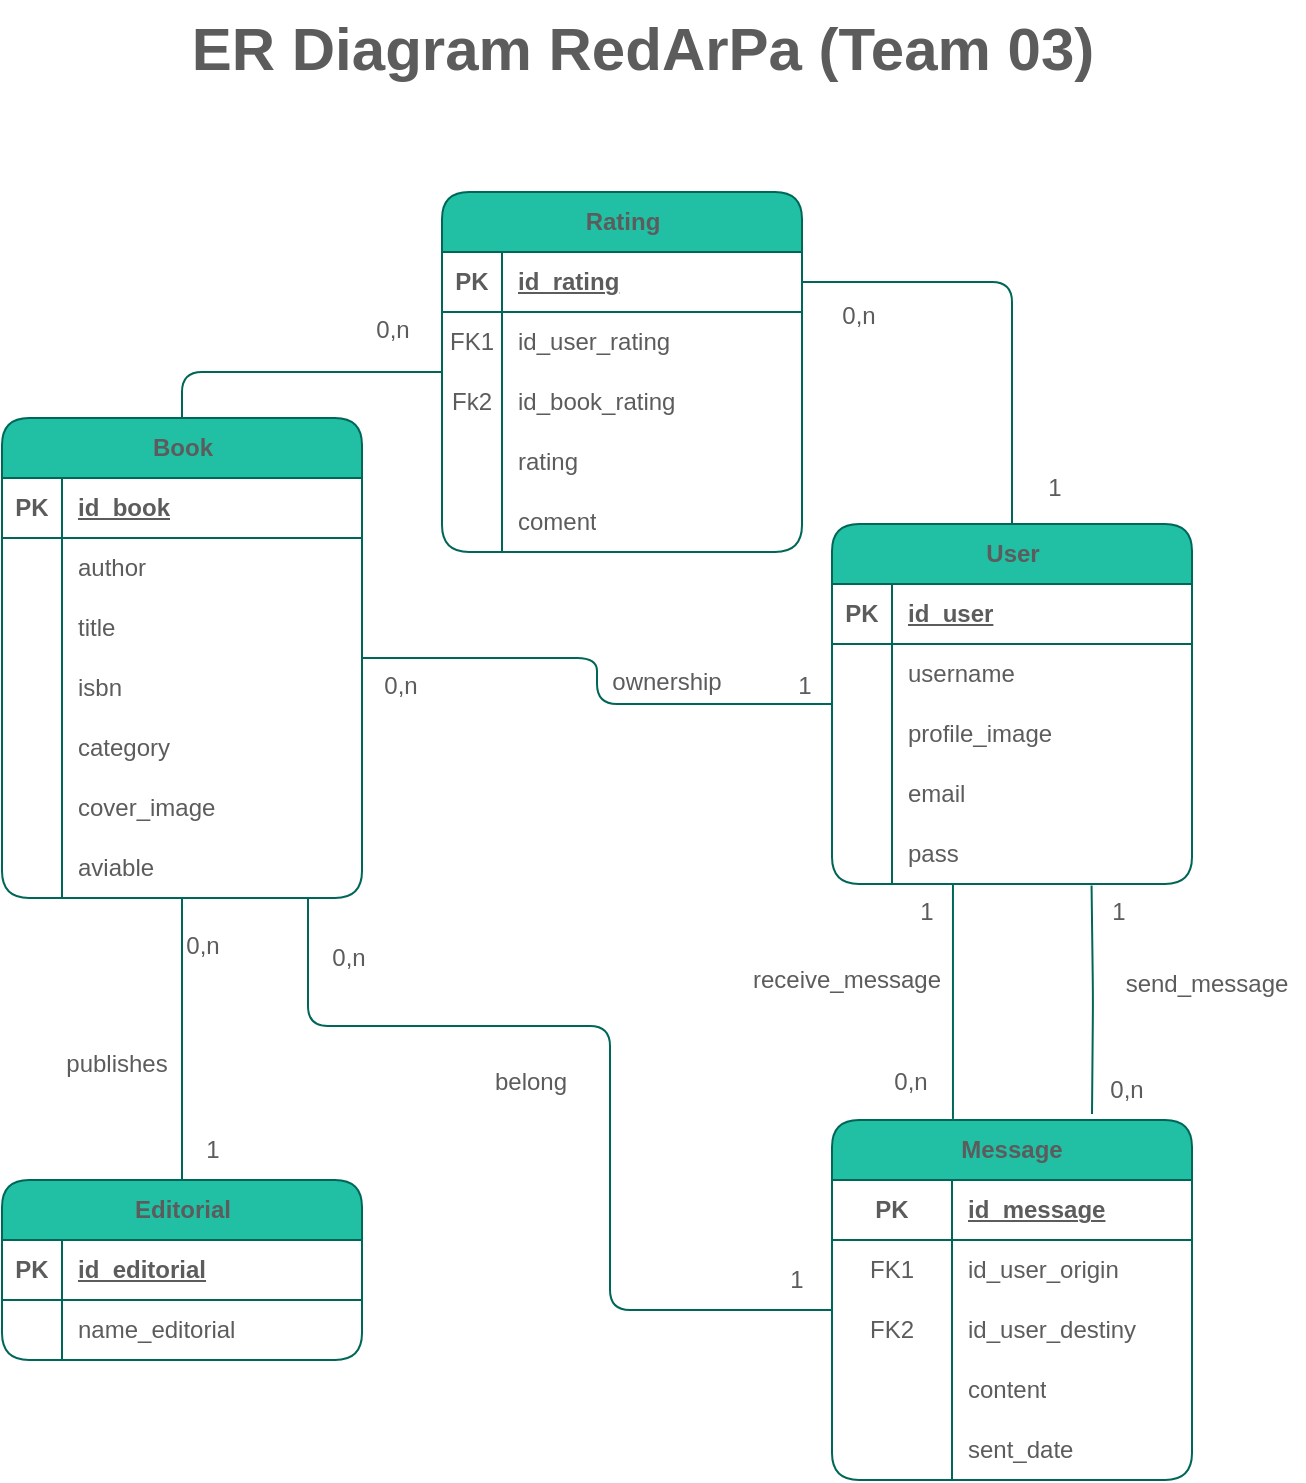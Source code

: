 <mxfile version="21.2.9" type="google">
  <diagram name="Página-1" id="ltU2q0dkfMl1IE9sQW3y">
    <mxGraphModel grid="0" page="1" gridSize="10" guides="1" tooltips="1" connect="1" arrows="1" fold="1" pageScale="1" pageWidth="1169" pageHeight="827" math="0" shadow="0">
      <root>
        <mxCell id="0" />
        <mxCell id="1" parent="0" />
        <mxCell id="IzgqANlBGFP4JZrZ8CHX-46" style="edgeStyle=orthogonalEdgeStyle;rounded=1;orthogonalLoop=1;jettySize=auto;html=1;entryX=0.5;entryY=0;entryDx=0;entryDy=0;endArrow=none;endFill=0;labelBackgroundColor=none;strokeColor=#006658;fontColor=default;" edge="1" parent="1" source="IzgqANlBGFP4JZrZ8CHX-1" target="IzgqANlBGFP4JZrZ8CHX-33">
          <mxGeometry relative="1" as="geometry" />
        </mxCell>
        <mxCell id="lvr1hsFM_1U4TpCecmTs-23" style="edgeStyle=orthogonalEdgeStyle;rounded=1;orthogonalLoop=1;jettySize=auto;html=1;exitX=0.5;exitY=0;exitDx=0;exitDy=0;strokeColor=#006658;fontColor=#5C5C5C;fillColor=#21C0A5;endArrow=none;endFill=0;" edge="1" parent="1" source="IzgqANlBGFP4JZrZ8CHX-1" target="lvr1hsFM_1U4TpCecmTs-1">
          <mxGeometry relative="1" as="geometry" />
        </mxCell>
        <mxCell id="IzgqANlBGFP4JZrZ8CHX-1" value="Book" style="shape=table;startSize=30;container=1;collapsible=1;childLayout=tableLayout;fixedRows=1;rowLines=0;fontStyle=1;align=center;resizeLast=1;html=1;rounded=1;labelBackgroundColor=none;fillColor=#21C0A5;strokeColor=#006658;fontColor=#5C5C5C;" vertex="1" parent="1">
          <mxGeometry x="265" y="269" width="180" height="240" as="geometry" />
        </mxCell>
        <mxCell id="IzgqANlBGFP4JZrZ8CHX-2" value="" style="shape=tableRow;horizontal=0;startSize=0;swimlaneHead=0;swimlaneBody=0;fillColor=none;collapsible=0;dropTarget=0;points=[[0,0.5],[1,0.5]];portConstraint=eastwest;top=0;left=0;right=0;bottom=1;rounded=1;labelBackgroundColor=none;strokeColor=#006658;fontColor=#5C5C5C;" vertex="1" parent="IzgqANlBGFP4JZrZ8CHX-1">
          <mxGeometry y="30" width="180" height="30" as="geometry" />
        </mxCell>
        <mxCell id="IzgqANlBGFP4JZrZ8CHX-3" value="PK" style="shape=partialRectangle;connectable=0;fillColor=none;top=0;left=0;bottom=0;right=0;fontStyle=1;overflow=hidden;whiteSpace=wrap;html=1;rounded=1;labelBackgroundColor=none;strokeColor=#006658;fontColor=#5C5C5C;" vertex="1" parent="IzgqANlBGFP4JZrZ8CHX-2">
          <mxGeometry width="30" height="30" as="geometry">
            <mxRectangle width="30" height="30" as="alternateBounds" />
          </mxGeometry>
        </mxCell>
        <mxCell id="IzgqANlBGFP4JZrZ8CHX-4" value="id_book" style="shape=partialRectangle;connectable=0;fillColor=none;top=0;left=0;bottom=0;right=0;align=left;spacingLeft=6;fontStyle=5;overflow=hidden;whiteSpace=wrap;html=1;rounded=1;labelBackgroundColor=none;strokeColor=#006658;fontColor=#5C5C5C;" vertex="1" parent="IzgqANlBGFP4JZrZ8CHX-2">
          <mxGeometry x="30" width="150" height="30" as="geometry">
            <mxRectangle width="150" height="30" as="alternateBounds" />
          </mxGeometry>
        </mxCell>
        <mxCell id="IzgqANlBGFP4JZrZ8CHX-5" value="" style="shape=tableRow;horizontal=0;startSize=0;swimlaneHead=0;swimlaneBody=0;fillColor=none;collapsible=0;dropTarget=0;points=[[0,0.5],[1,0.5]];portConstraint=eastwest;top=0;left=0;right=0;bottom=0;rounded=1;labelBackgroundColor=none;strokeColor=#006658;fontColor=#5C5C5C;" vertex="1" parent="IzgqANlBGFP4JZrZ8CHX-1">
          <mxGeometry y="60" width="180" height="30" as="geometry" />
        </mxCell>
        <mxCell id="IzgqANlBGFP4JZrZ8CHX-6" value="" style="shape=partialRectangle;connectable=0;fillColor=none;top=0;left=0;bottom=0;right=0;editable=1;overflow=hidden;whiteSpace=wrap;html=1;rounded=1;labelBackgroundColor=none;strokeColor=#006658;fontColor=#5C5C5C;" vertex="1" parent="IzgqANlBGFP4JZrZ8CHX-5">
          <mxGeometry width="30" height="30" as="geometry">
            <mxRectangle width="30" height="30" as="alternateBounds" />
          </mxGeometry>
        </mxCell>
        <mxCell id="IzgqANlBGFP4JZrZ8CHX-7" value="author" style="shape=partialRectangle;connectable=0;fillColor=none;top=0;left=0;bottom=0;right=0;align=left;spacingLeft=6;overflow=hidden;whiteSpace=wrap;html=1;rounded=1;labelBackgroundColor=none;strokeColor=#006658;fontColor=#5C5C5C;" vertex="1" parent="IzgqANlBGFP4JZrZ8CHX-5">
          <mxGeometry x="30" width="150" height="30" as="geometry">
            <mxRectangle width="150" height="30" as="alternateBounds" />
          </mxGeometry>
        </mxCell>
        <mxCell id="IzgqANlBGFP4JZrZ8CHX-8" value="" style="shape=tableRow;horizontal=0;startSize=0;swimlaneHead=0;swimlaneBody=0;fillColor=none;collapsible=0;dropTarget=0;points=[[0,0.5],[1,0.5]];portConstraint=eastwest;top=0;left=0;right=0;bottom=0;rounded=1;labelBackgroundColor=none;strokeColor=#006658;fontColor=#5C5C5C;" vertex="1" parent="IzgqANlBGFP4JZrZ8CHX-1">
          <mxGeometry y="90" width="180" height="30" as="geometry" />
        </mxCell>
        <mxCell id="IzgqANlBGFP4JZrZ8CHX-9" value="" style="shape=partialRectangle;connectable=0;fillColor=none;top=0;left=0;bottom=0;right=0;editable=1;overflow=hidden;whiteSpace=wrap;html=1;rounded=1;labelBackgroundColor=none;strokeColor=#006658;fontColor=#5C5C5C;" vertex="1" parent="IzgqANlBGFP4JZrZ8CHX-8">
          <mxGeometry width="30" height="30" as="geometry">
            <mxRectangle width="30" height="30" as="alternateBounds" />
          </mxGeometry>
        </mxCell>
        <mxCell id="IzgqANlBGFP4JZrZ8CHX-10" value="title" style="shape=partialRectangle;connectable=0;fillColor=none;top=0;left=0;bottom=0;right=0;align=left;spacingLeft=6;overflow=hidden;whiteSpace=wrap;html=1;rounded=1;labelBackgroundColor=none;strokeColor=#006658;fontColor=#5C5C5C;" vertex="1" parent="IzgqANlBGFP4JZrZ8CHX-8">
          <mxGeometry x="30" width="150" height="30" as="geometry">
            <mxRectangle width="150" height="30" as="alternateBounds" />
          </mxGeometry>
        </mxCell>
        <mxCell id="IzgqANlBGFP4JZrZ8CHX-11" value="" style="shape=tableRow;horizontal=0;startSize=0;swimlaneHead=0;swimlaneBody=0;fillColor=none;collapsible=0;dropTarget=0;points=[[0,0.5],[1,0.5]];portConstraint=eastwest;top=0;left=0;right=0;bottom=0;rounded=1;labelBackgroundColor=none;strokeColor=#006658;fontColor=#5C5C5C;" vertex="1" parent="IzgqANlBGFP4JZrZ8CHX-1">
          <mxGeometry y="120" width="180" height="30" as="geometry" />
        </mxCell>
        <mxCell id="IzgqANlBGFP4JZrZ8CHX-12" value="" style="shape=partialRectangle;connectable=0;fillColor=none;top=0;left=0;bottom=0;right=0;editable=1;overflow=hidden;whiteSpace=wrap;html=1;rounded=1;labelBackgroundColor=none;strokeColor=#006658;fontColor=#5C5C5C;" vertex="1" parent="IzgqANlBGFP4JZrZ8CHX-11">
          <mxGeometry width="30" height="30" as="geometry">
            <mxRectangle width="30" height="30" as="alternateBounds" />
          </mxGeometry>
        </mxCell>
        <mxCell id="IzgqANlBGFP4JZrZ8CHX-13" value="isbn" style="shape=partialRectangle;connectable=0;fillColor=none;top=0;left=0;bottom=0;right=0;align=left;spacingLeft=6;overflow=hidden;whiteSpace=wrap;html=1;rounded=1;labelBackgroundColor=none;strokeColor=#006658;fontColor=#5C5C5C;" vertex="1" parent="IzgqANlBGFP4JZrZ8CHX-11">
          <mxGeometry x="30" width="150" height="30" as="geometry">
            <mxRectangle width="150" height="30" as="alternateBounds" />
          </mxGeometry>
        </mxCell>
        <mxCell id="IzgqANlBGFP4JZrZ8CHX-30" style="shape=tableRow;horizontal=0;startSize=0;swimlaneHead=0;swimlaneBody=0;fillColor=none;collapsible=0;dropTarget=0;points=[[0,0.5],[1,0.5]];portConstraint=eastwest;top=0;left=0;right=0;bottom=0;rounded=1;labelBackgroundColor=none;strokeColor=#006658;fontColor=#5C5C5C;" vertex="1" parent="IzgqANlBGFP4JZrZ8CHX-1">
          <mxGeometry y="150" width="180" height="30" as="geometry" />
        </mxCell>
        <mxCell id="IzgqANlBGFP4JZrZ8CHX-31" style="shape=partialRectangle;connectable=0;fillColor=none;top=0;left=0;bottom=0;right=0;editable=1;overflow=hidden;whiteSpace=wrap;html=1;rounded=1;labelBackgroundColor=none;strokeColor=#006658;fontColor=#5C5C5C;" vertex="1" parent="IzgqANlBGFP4JZrZ8CHX-30">
          <mxGeometry width="30" height="30" as="geometry">
            <mxRectangle width="30" height="30" as="alternateBounds" />
          </mxGeometry>
        </mxCell>
        <mxCell id="IzgqANlBGFP4JZrZ8CHX-32" value="category" style="shape=partialRectangle;connectable=0;fillColor=none;top=0;left=0;bottom=0;right=0;align=left;spacingLeft=6;overflow=hidden;whiteSpace=wrap;html=1;rounded=1;labelBackgroundColor=none;strokeColor=#006658;fontColor=#5C5C5C;" vertex="1" parent="IzgqANlBGFP4JZrZ8CHX-30">
          <mxGeometry x="30" width="150" height="30" as="geometry">
            <mxRectangle width="150" height="30" as="alternateBounds" />
          </mxGeometry>
        </mxCell>
        <mxCell id="lvr1hsFM_1U4TpCecmTs-17" style="shape=tableRow;horizontal=0;startSize=0;swimlaneHead=0;swimlaneBody=0;fillColor=none;collapsible=0;dropTarget=0;points=[[0,0.5],[1,0.5]];portConstraint=eastwest;top=0;left=0;right=0;bottom=0;rounded=1;labelBackgroundColor=none;strokeColor=#006658;fontColor=#5C5C5C;" vertex="1" parent="IzgqANlBGFP4JZrZ8CHX-1">
          <mxGeometry y="180" width="180" height="30" as="geometry" />
        </mxCell>
        <mxCell id="lvr1hsFM_1U4TpCecmTs-18" style="shape=partialRectangle;connectable=0;fillColor=none;top=0;left=0;bottom=0;right=0;editable=1;overflow=hidden;whiteSpace=wrap;html=1;rounded=1;labelBackgroundColor=none;strokeColor=#006658;fontColor=#5C5C5C;" vertex="1" parent="lvr1hsFM_1U4TpCecmTs-17">
          <mxGeometry width="30" height="30" as="geometry">
            <mxRectangle width="30" height="30" as="alternateBounds" />
          </mxGeometry>
        </mxCell>
        <mxCell id="lvr1hsFM_1U4TpCecmTs-19" value="cover_image" style="shape=partialRectangle;connectable=0;fillColor=none;top=0;left=0;bottom=0;right=0;align=left;spacingLeft=6;overflow=hidden;whiteSpace=wrap;html=1;rounded=1;labelBackgroundColor=none;strokeColor=#006658;fontColor=#5C5C5C;" vertex="1" parent="lvr1hsFM_1U4TpCecmTs-17">
          <mxGeometry x="30" width="150" height="30" as="geometry">
            <mxRectangle width="150" height="30" as="alternateBounds" />
          </mxGeometry>
        </mxCell>
        <mxCell id="lvr1hsFM_1U4TpCecmTs-20" style="shape=tableRow;horizontal=0;startSize=0;swimlaneHead=0;swimlaneBody=0;fillColor=none;collapsible=0;dropTarget=0;points=[[0,0.5],[1,0.5]];portConstraint=eastwest;top=0;left=0;right=0;bottom=0;rounded=1;labelBackgroundColor=none;strokeColor=#006658;fontColor=#5C5C5C;" vertex="1" parent="IzgqANlBGFP4JZrZ8CHX-1">
          <mxGeometry y="210" width="180" height="30" as="geometry" />
        </mxCell>
        <mxCell id="lvr1hsFM_1U4TpCecmTs-21" style="shape=partialRectangle;connectable=0;fillColor=none;top=0;left=0;bottom=0;right=0;editable=1;overflow=hidden;whiteSpace=wrap;html=1;rounded=1;labelBackgroundColor=none;strokeColor=#006658;fontColor=#5C5C5C;" vertex="1" parent="lvr1hsFM_1U4TpCecmTs-20">
          <mxGeometry width="30" height="30" as="geometry">
            <mxRectangle width="30" height="30" as="alternateBounds" />
          </mxGeometry>
        </mxCell>
        <mxCell id="lvr1hsFM_1U4TpCecmTs-22" value="aviable" style="shape=partialRectangle;connectable=0;fillColor=none;top=0;left=0;bottom=0;right=0;align=left;spacingLeft=6;overflow=hidden;whiteSpace=wrap;html=1;rounded=1;labelBackgroundColor=none;strokeColor=#006658;fontColor=#5C5C5C;" vertex="1" parent="lvr1hsFM_1U4TpCecmTs-20">
          <mxGeometry x="30" width="150" height="30" as="geometry">
            <mxRectangle width="150" height="30" as="alternateBounds" />
          </mxGeometry>
        </mxCell>
        <mxCell id="IzgqANlBGFP4JZrZ8CHX-79" style="edgeStyle=orthogonalEdgeStyle;rounded=1;orthogonalLoop=1;jettySize=auto;html=1;strokeColor=#006658;fontColor=default;fillColor=#21C0A5;entryX=0.336;entryY=-0.003;entryDx=0;entryDy=0;exitX=0.336;exitY=0.984;exitDx=0;exitDy=0;exitPerimeter=0;entryPerimeter=0;endArrow=none;endFill=0;labelBackgroundColor=none;" edge="1" parent="1" source="IzgqANlBGFP4JZrZ8CHX-24" target="IzgqANlBGFP4JZrZ8CHX-66">
          <mxGeometry relative="1" as="geometry" />
        </mxCell>
        <mxCell id="lvr1hsFM_1U4TpCecmTs-24" style="edgeStyle=orthogonalEdgeStyle;rounded=1;orthogonalLoop=1;jettySize=auto;html=1;exitX=0.5;exitY=0;exitDx=0;exitDy=0;strokeColor=#006658;fontColor=#5C5C5C;fillColor=#21C0A5;entryX=1;entryY=0.5;entryDx=0;entryDy=0;endArrow=none;endFill=0;" edge="1" parent="1" source="IzgqANlBGFP4JZrZ8CHX-14" target="lvr1hsFM_1U4TpCecmTs-2">
          <mxGeometry relative="1" as="geometry" />
        </mxCell>
        <mxCell id="IzgqANlBGFP4JZrZ8CHX-14" value="User" style="shape=table;startSize=30;container=1;collapsible=1;childLayout=tableLayout;fixedRows=1;rowLines=0;fontStyle=1;align=center;resizeLast=1;html=1;rounded=1;labelBackgroundColor=none;fillColor=#21C0A5;strokeColor=#006658;fontColor=#5C5C5C;" vertex="1" parent="1">
          <mxGeometry x="680" y="322" width="180" height="180" as="geometry" />
        </mxCell>
        <mxCell id="IzgqANlBGFP4JZrZ8CHX-15" value="" style="shape=tableRow;horizontal=0;startSize=0;swimlaneHead=0;swimlaneBody=0;fillColor=none;collapsible=0;dropTarget=0;points=[[0,0.5],[1,0.5]];portConstraint=eastwest;top=0;left=0;right=0;bottom=1;rounded=1;labelBackgroundColor=none;strokeColor=#006658;fontColor=#5C5C5C;" vertex="1" parent="IzgqANlBGFP4JZrZ8CHX-14">
          <mxGeometry y="30" width="180" height="30" as="geometry" />
        </mxCell>
        <mxCell id="IzgqANlBGFP4JZrZ8CHX-16" value="PK" style="shape=partialRectangle;connectable=0;fillColor=none;top=0;left=0;bottom=0;right=0;fontStyle=1;overflow=hidden;whiteSpace=wrap;html=1;rounded=1;labelBackgroundColor=none;strokeColor=#006658;fontColor=#5C5C5C;" vertex="1" parent="IzgqANlBGFP4JZrZ8CHX-15">
          <mxGeometry width="30" height="30" as="geometry">
            <mxRectangle width="30" height="30" as="alternateBounds" />
          </mxGeometry>
        </mxCell>
        <mxCell id="IzgqANlBGFP4JZrZ8CHX-17" value="id_user" style="shape=partialRectangle;connectable=0;fillColor=none;top=0;left=0;bottom=0;right=0;align=left;spacingLeft=6;fontStyle=5;overflow=hidden;whiteSpace=wrap;html=1;rounded=1;labelBackgroundColor=none;strokeColor=#006658;fontColor=#5C5C5C;" vertex="1" parent="IzgqANlBGFP4JZrZ8CHX-15">
          <mxGeometry x="30" width="150" height="30" as="geometry">
            <mxRectangle width="150" height="30" as="alternateBounds" />
          </mxGeometry>
        </mxCell>
        <mxCell id="IzgqANlBGFP4JZrZ8CHX-18" value="" style="shape=tableRow;horizontal=0;startSize=0;swimlaneHead=0;swimlaneBody=0;fillColor=none;collapsible=0;dropTarget=0;points=[[0,0.5],[1,0.5]];portConstraint=eastwest;top=0;left=0;right=0;bottom=0;rounded=1;labelBackgroundColor=none;strokeColor=#006658;fontColor=#5C5C5C;" vertex="1" parent="IzgqANlBGFP4JZrZ8CHX-14">
          <mxGeometry y="60" width="180" height="30" as="geometry" />
        </mxCell>
        <mxCell id="IzgqANlBGFP4JZrZ8CHX-19" value="" style="shape=partialRectangle;connectable=0;fillColor=none;top=0;left=0;bottom=0;right=0;editable=1;overflow=hidden;whiteSpace=wrap;html=1;rounded=1;labelBackgroundColor=none;strokeColor=#006658;fontColor=#5C5C5C;" vertex="1" parent="IzgqANlBGFP4JZrZ8CHX-18">
          <mxGeometry width="30" height="30" as="geometry">
            <mxRectangle width="30" height="30" as="alternateBounds" />
          </mxGeometry>
        </mxCell>
        <mxCell id="IzgqANlBGFP4JZrZ8CHX-20" value="username" style="shape=partialRectangle;connectable=0;fillColor=none;top=0;left=0;bottom=0;right=0;align=left;spacingLeft=6;overflow=hidden;whiteSpace=wrap;html=1;rounded=1;labelBackgroundColor=none;strokeColor=#006658;fontColor=#5C5C5C;" vertex="1" parent="IzgqANlBGFP4JZrZ8CHX-18">
          <mxGeometry x="30" width="150" height="30" as="geometry">
            <mxRectangle width="150" height="30" as="alternateBounds" />
          </mxGeometry>
        </mxCell>
        <mxCell id="lvr1hsFM_1U4TpCecmTs-14" style="shape=tableRow;horizontal=0;startSize=0;swimlaneHead=0;swimlaneBody=0;fillColor=none;collapsible=0;dropTarget=0;points=[[0,0.5],[1,0.5]];portConstraint=eastwest;top=0;left=0;right=0;bottom=0;rounded=1;labelBackgroundColor=none;strokeColor=#006658;fontColor=#5C5C5C;" vertex="1" parent="IzgqANlBGFP4JZrZ8CHX-14">
          <mxGeometry y="90" width="180" height="30" as="geometry" />
        </mxCell>
        <mxCell id="lvr1hsFM_1U4TpCecmTs-15" style="shape=partialRectangle;connectable=0;fillColor=none;top=0;left=0;bottom=0;right=0;editable=1;overflow=hidden;whiteSpace=wrap;html=1;rounded=1;labelBackgroundColor=none;strokeColor=#006658;fontColor=#5C5C5C;" vertex="1" parent="lvr1hsFM_1U4TpCecmTs-14">
          <mxGeometry width="30" height="30" as="geometry">
            <mxRectangle width="30" height="30" as="alternateBounds" />
          </mxGeometry>
        </mxCell>
        <mxCell id="lvr1hsFM_1U4TpCecmTs-16" value="profile_image" style="shape=partialRectangle;connectable=0;fillColor=none;top=0;left=0;bottom=0;right=0;align=left;spacingLeft=6;overflow=hidden;whiteSpace=wrap;html=1;rounded=1;labelBackgroundColor=none;strokeColor=#006658;fontColor=#5C5C5C;" vertex="1" parent="lvr1hsFM_1U4TpCecmTs-14">
          <mxGeometry x="30" width="150" height="30" as="geometry">
            <mxRectangle width="150" height="30" as="alternateBounds" />
          </mxGeometry>
        </mxCell>
        <mxCell id="IzgqANlBGFP4JZrZ8CHX-21" value="" style="shape=tableRow;horizontal=0;startSize=0;swimlaneHead=0;swimlaneBody=0;fillColor=none;collapsible=0;dropTarget=0;points=[[0,0.5],[1,0.5]];portConstraint=eastwest;top=0;left=0;right=0;bottom=0;rounded=1;labelBackgroundColor=none;strokeColor=#006658;fontColor=#5C5C5C;" vertex="1" parent="IzgqANlBGFP4JZrZ8CHX-14">
          <mxGeometry y="120" width="180" height="30" as="geometry" />
        </mxCell>
        <mxCell id="IzgqANlBGFP4JZrZ8CHX-22" value="" style="shape=partialRectangle;connectable=0;fillColor=none;top=0;left=0;bottom=0;right=0;editable=1;overflow=hidden;whiteSpace=wrap;html=1;rounded=1;labelBackgroundColor=none;strokeColor=#006658;fontColor=#5C5C5C;" vertex="1" parent="IzgqANlBGFP4JZrZ8CHX-21">
          <mxGeometry width="30" height="30" as="geometry">
            <mxRectangle width="30" height="30" as="alternateBounds" />
          </mxGeometry>
        </mxCell>
        <mxCell id="IzgqANlBGFP4JZrZ8CHX-23" value="email" style="shape=partialRectangle;connectable=0;fillColor=none;top=0;left=0;bottom=0;right=0;align=left;spacingLeft=6;overflow=hidden;whiteSpace=wrap;html=1;rounded=1;labelBackgroundColor=none;strokeColor=#006658;fontColor=#5C5C5C;" vertex="1" parent="IzgqANlBGFP4JZrZ8CHX-21">
          <mxGeometry x="30" width="150" height="30" as="geometry">
            <mxRectangle width="150" height="30" as="alternateBounds" />
          </mxGeometry>
        </mxCell>
        <mxCell id="IzgqANlBGFP4JZrZ8CHX-24" value="" style="shape=tableRow;horizontal=0;startSize=0;swimlaneHead=0;swimlaneBody=0;fillColor=none;collapsible=0;dropTarget=0;points=[[0,0.5],[1,0.5]];portConstraint=eastwest;top=0;left=0;right=0;bottom=0;rounded=1;labelBackgroundColor=none;strokeColor=#006658;fontColor=#5C5C5C;" vertex="1" parent="IzgqANlBGFP4JZrZ8CHX-14">
          <mxGeometry y="150" width="180" height="30" as="geometry" />
        </mxCell>
        <mxCell id="IzgqANlBGFP4JZrZ8CHX-25" value="" style="shape=partialRectangle;connectable=0;fillColor=none;top=0;left=0;bottom=0;right=0;editable=1;overflow=hidden;whiteSpace=wrap;html=1;rounded=1;labelBackgroundColor=none;strokeColor=#006658;fontColor=#5C5C5C;" vertex="1" parent="IzgqANlBGFP4JZrZ8CHX-24">
          <mxGeometry width="30" height="30" as="geometry">
            <mxRectangle width="30" height="30" as="alternateBounds" />
          </mxGeometry>
        </mxCell>
        <mxCell id="IzgqANlBGFP4JZrZ8CHX-26" value="pass" style="shape=partialRectangle;connectable=0;fillColor=none;top=0;left=0;bottom=0;right=0;align=left;spacingLeft=6;overflow=hidden;whiteSpace=wrap;html=1;rounded=1;labelBackgroundColor=none;strokeColor=#006658;fontColor=#5C5C5C;" vertex="1" parent="IzgqANlBGFP4JZrZ8CHX-24">
          <mxGeometry x="30" width="150" height="30" as="geometry">
            <mxRectangle width="150" height="30" as="alternateBounds" />
          </mxGeometry>
        </mxCell>
        <mxCell id="IzgqANlBGFP4JZrZ8CHX-33" value="Editorial" style="shape=table;startSize=30;container=1;collapsible=1;childLayout=tableLayout;fixedRows=1;rowLines=0;fontStyle=1;align=center;resizeLast=1;html=1;rounded=1;labelBackgroundColor=none;fillColor=#21C0A5;strokeColor=#006658;fontColor=#5C5C5C;" vertex="1" parent="1">
          <mxGeometry x="265" y="650" width="180" height="90" as="geometry" />
        </mxCell>
        <mxCell id="IzgqANlBGFP4JZrZ8CHX-34" value="" style="shape=tableRow;horizontal=0;startSize=0;swimlaneHead=0;swimlaneBody=0;fillColor=none;collapsible=0;dropTarget=0;points=[[0,0.5],[1,0.5]];portConstraint=eastwest;top=0;left=0;right=0;bottom=1;rounded=1;labelBackgroundColor=none;strokeColor=#006658;fontColor=#5C5C5C;" vertex="1" parent="IzgqANlBGFP4JZrZ8CHX-33">
          <mxGeometry y="30" width="180" height="30" as="geometry" />
        </mxCell>
        <mxCell id="IzgqANlBGFP4JZrZ8CHX-35" value="PK" style="shape=partialRectangle;connectable=0;fillColor=none;top=0;left=0;bottom=0;right=0;fontStyle=1;overflow=hidden;whiteSpace=wrap;html=1;rounded=1;labelBackgroundColor=none;strokeColor=#006658;fontColor=#5C5C5C;" vertex="1" parent="IzgqANlBGFP4JZrZ8CHX-34">
          <mxGeometry width="30" height="30" as="geometry">
            <mxRectangle width="30" height="30" as="alternateBounds" />
          </mxGeometry>
        </mxCell>
        <mxCell id="IzgqANlBGFP4JZrZ8CHX-36" value="id_editorial" style="shape=partialRectangle;connectable=0;fillColor=none;top=0;left=0;bottom=0;right=0;align=left;spacingLeft=6;fontStyle=5;overflow=hidden;whiteSpace=wrap;html=1;rounded=1;labelBackgroundColor=none;strokeColor=#006658;fontColor=#5C5C5C;" vertex="1" parent="IzgqANlBGFP4JZrZ8CHX-34">
          <mxGeometry x="30" width="150" height="30" as="geometry">
            <mxRectangle width="150" height="30" as="alternateBounds" />
          </mxGeometry>
        </mxCell>
        <mxCell id="IzgqANlBGFP4JZrZ8CHX-37" value="" style="shape=tableRow;horizontal=0;startSize=0;swimlaneHead=0;swimlaneBody=0;fillColor=none;collapsible=0;dropTarget=0;points=[[0,0.5],[1,0.5]];portConstraint=eastwest;top=0;left=0;right=0;bottom=0;rounded=1;labelBackgroundColor=none;strokeColor=#006658;fontColor=#5C5C5C;" vertex="1" parent="IzgqANlBGFP4JZrZ8CHX-33">
          <mxGeometry y="60" width="180" height="30" as="geometry" />
        </mxCell>
        <mxCell id="IzgqANlBGFP4JZrZ8CHX-38" value="" style="shape=partialRectangle;connectable=0;fillColor=none;top=0;left=0;bottom=0;right=0;editable=1;overflow=hidden;whiteSpace=wrap;html=1;rounded=1;labelBackgroundColor=none;strokeColor=#006658;fontColor=#5C5C5C;" vertex="1" parent="IzgqANlBGFP4JZrZ8CHX-37">
          <mxGeometry width="30" height="30" as="geometry">
            <mxRectangle width="30" height="30" as="alternateBounds" />
          </mxGeometry>
        </mxCell>
        <mxCell id="IzgqANlBGFP4JZrZ8CHX-39" value="name_editorial" style="shape=partialRectangle;connectable=0;fillColor=none;top=0;left=0;bottom=0;right=0;align=left;spacingLeft=6;overflow=hidden;whiteSpace=wrap;html=1;rounded=1;labelBackgroundColor=none;strokeColor=#006658;fontColor=#5C5C5C;" vertex="1" parent="IzgqANlBGFP4JZrZ8CHX-37">
          <mxGeometry x="30" width="150" height="30" as="geometry">
            <mxRectangle width="150" height="30" as="alternateBounds" />
          </mxGeometry>
        </mxCell>
        <mxCell id="IzgqANlBGFP4JZrZ8CHX-47" style="edgeStyle=orthogonalEdgeStyle;rounded=1;orthogonalLoop=1;jettySize=auto;html=1;endArrow=none;endFill=0;labelBackgroundColor=none;strokeColor=#006658;fontColor=default;" edge="1" parent="1" source="IzgqANlBGFP4JZrZ8CHX-14" target="IzgqANlBGFP4JZrZ8CHX-1">
          <mxGeometry relative="1" as="geometry" />
        </mxCell>
        <mxCell id="IzgqANlBGFP4JZrZ8CHX-48" value="0,n" style="text;html=1;align=center;verticalAlign=middle;resizable=0;points=[];autosize=1;strokeColor=none;fillColor=none;rounded=1;labelBackgroundColor=none;fontColor=#5C5C5C;" vertex="1" parent="1">
          <mxGeometry x="446" y="390" width="35" height="26" as="geometry" />
        </mxCell>
        <mxCell id="IzgqANlBGFP4JZrZ8CHX-49" value="1" style="text;html=1;align=center;verticalAlign=middle;resizable=0;points=[];autosize=1;strokeColor=none;fillColor=none;rounded=1;labelBackgroundColor=none;fontColor=#5C5C5C;" vertex="1" parent="1">
          <mxGeometry x="653" y="390" width="25" height="26" as="geometry" />
        </mxCell>
        <mxCell id="IzgqANlBGFP4JZrZ8CHX-50" value="0,n" style="text;html=1;align=center;verticalAlign=middle;resizable=0;points=[];autosize=1;strokeColor=none;fillColor=none;rounded=1;labelBackgroundColor=none;fontColor=#5C5C5C;" vertex="1" parent="1">
          <mxGeometry x="347" y="520" width="35" height="26" as="geometry" />
        </mxCell>
        <mxCell id="IzgqANlBGFP4JZrZ8CHX-51" value="1" style="text;html=1;align=center;verticalAlign=middle;resizable=0;points=[];autosize=1;strokeColor=none;fillColor=none;rounded=1;labelBackgroundColor=none;fontColor=#5C5C5C;" vertex="1" parent="1">
          <mxGeometry x="357" y="622" width="25" height="26" as="geometry" />
        </mxCell>
        <mxCell id="IzgqANlBGFP4JZrZ8CHX-52" value="&lt;b&gt;&lt;font style=&quot;font-size: 30px;&quot;&gt;ER Diagram RedArPa (Team 03)&lt;/font&gt;&lt;/b&gt;" style="text;html=1;align=center;verticalAlign=middle;resizable=0;points=[];autosize=1;strokeColor=none;fillColor=none;fontColor=#5C5C5C;rounded=1;labelBackgroundColor=none;" vertex="1" parent="1">
          <mxGeometry x="350" y="60" width="469" height="48" as="geometry" />
        </mxCell>
        <mxCell id="IzgqANlBGFP4JZrZ8CHX-80" style="edgeStyle=orthogonalEdgeStyle;rounded=1;orthogonalLoop=1;jettySize=auto;html=1;strokeColor=#006658;fontColor=default;fillColor=#21C0A5;entryX=0.721;entryY=1.024;entryDx=0;entryDy=0;entryPerimeter=0;endArrow=none;endFill=0;labelBackgroundColor=none;" edge="1" parent="1" target="IzgqANlBGFP4JZrZ8CHX-24">
          <mxGeometry relative="1" as="geometry">
            <mxPoint x="810" y="617" as="sourcePoint" />
          </mxGeometry>
        </mxCell>
        <mxCell id="IzgqANlBGFP4JZrZ8CHX-66" value="Message" style="shape=table;startSize=30;container=1;collapsible=1;childLayout=tableLayout;fixedRows=1;rowLines=0;fontStyle=1;align=center;resizeLast=1;html=1;whiteSpace=wrap;strokeColor=#006658;fontColor=#5C5C5C;fillColor=#21C0A5;rounded=1;labelBackgroundColor=none;" vertex="1" parent="1">
          <mxGeometry x="680" y="620" width="180" height="180" as="geometry" />
        </mxCell>
        <mxCell id="IzgqANlBGFP4JZrZ8CHX-70" value="" style="shape=tableRow;horizontal=0;startSize=0;swimlaneHead=0;swimlaneBody=0;fillColor=none;collapsible=0;dropTarget=0;points=[[0,0.5],[1,0.5]];portConstraint=eastwest;top=0;left=0;right=0;bottom=1;html=1;strokeColor=#006658;fontColor=#5C5C5C;rounded=1;labelBackgroundColor=none;" vertex="1" parent="IzgqANlBGFP4JZrZ8CHX-66">
          <mxGeometry y="30" width="180" height="30" as="geometry" />
        </mxCell>
        <mxCell id="IzgqANlBGFP4JZrZ8CHX-71" value="PK" style="shape=partialRectangle;connectable=0;fillColor=none;top=0;left=0;bottom=0;right=0;fontStyle=1;overflow=hidden;html=1;whiteSpace=wrap;strokeColor=#006658;fontColor=#5C5C5C;rounded=1;labelBackgroundColor=none;" vertex="1" parent="IzgqANlBGFP4JZrZ8CHX-70">
          <mxGeometry width="60" height="30" as="geometry">
            <mxRectangle width="60" height="30" as="alternateBounds" />
          </mxGeometry>
        </mxCell>
        <mxCell id="IzgqANlBGFP4JZrZ8CHX-72" value="id_message" style="shape=partialRectangle;connectable=0;fillColor=none;top=0;left=0;bottom=0;right=0;align=left;spacingLeft=6;fontStyle=5;overflow=hidden;html=1;whiteSpace=wrap;strokeColor=#006658;fontColor=#5C5C5C;rounded=1;labelBackgroundColor=none;" vertex="1" parent="IzgqANlBGFP4JZrZ8CHX-70">
          <mxGeometry x="60" width="120" height="30" as="geometry">
            <mxRectangle width="120" height="30" as="alternateBounds" />
          </mxGeometry>
        </mxCell>
        <mxCell id="IzgqANlBGFP4JZrZ8CHX-84" style="shape=tableRow;horizontal=0;startSize=0;swimlaneHead=0;swimlaneBody=0;fillColor=none;collapsible=0;dropTarget=0;points=[[0,0.5],[1,0.5]];portConstraint=eastwest;top=0;left=0;right=0;bottom=0;html=1;strokeColor=#006658;fontColor=#5C5C5C;rounded=1;labelBackgroundColor=none;" vertex="1" parent="IzgqANlBGFP4JZrZ8CHX-66">
          <mxGeometry y="60" width="180" height="30" as="geometry" />
        </mxCell>
        <mxCell id="IzgqANlBGFP4JZrZ8CHX-85" value="FK1" style="shape=partialRectangle;connectable=0;fillColor=none;top=0;left=0;bottom=0;right=0;editable=1;overflow=hidden;html=1;whiteSpace=wrap;strokeColor=#006658;fontColor=#5C5C5C;rounded=1;labelBackgroundColor=none;" vertex="1" parent="IzgqANlBGFP4JZrZ8CHX-84">
          <mxGeometry width="60" height="30" as="geometry">
            <mxRectangle width="60" height="30" as="alternateBounds" />
          </mxGeometry>
        </mxCell>
        <mxCell id="IzgqANlBGFP4JZrZ8CHX-86" value="id_user_origin" style="shape=partialRectangle;connectable=0;fillColor=none;top=0;left=0;bottom=0;right=0;align=left;spacingLeft=6;overflow=hidden;html=1;whiteSpace=wrap;strokeColor=#006658;fontColor=#5C5C5C;rounded=1;labelBackgroundColor=none;" vertex="1" parent="IzgqANlBGFP4JZrZ8CHX-84">
          <mxGeometry x="60" width="120" height="30" as="geometry">
            <mxRectangle width="120" height="30" as="alternateBounds" />
          </mxGeometry>
        </mxCell>
        <mxCell id="IzgqANlBGFP4JZrZ8CHX-87" style="shape=tableRow;horizontal=0;startSize=0;swimlaneHead=0;swimlaneBody=0;fillColor=none;collapsible=0;dropTarget=0;points=[[0,0.5],[1,0.5]];portConstraint=eastwest;top=0;left=0;right=0;bottom=0;html=1;strokeColor=#006658;fontColor=#5C5C5C;rounded=1;labelBackgroundColor=none;" vertex="1" parent="IzgqANlBGFP4JZrZ8CHX-66">
          <mxGeometry y="90" width="180" height="30" as="geometry" />
        </mxCell>
        <mxCell id="IzgqANlBGFP4JZrZ8CHX-88" value="FK2" style="shape=partialRectangle;connectable=0;fillColor=none;top=0;left=0;bottom=0;right=0;editable=1;overflow=hidden;html=1;whiteSpace=wrap;strokeColor=#006658;fontColor=#5C5C5C;rounded=1;labelBackgroundColor=none;" vertex="1" parent="IzgqANlBGFP4JZrZ8CHX-87">
          <mxGeometry width="60" height="30" as="geometry">
            <mxRectangle width="60" height="30" as="alternateBounds" />
          </mxGeometry>
        </mxCell>
        <mxCell id="IzgqANlBGFP4JZrZ8CHX-89" value="id_user_destiny" style="shape=partialRectangle;connectable=0;fillColor=none;top=0;left=0;bottom=0;right=0;align=left;spacingLeft=6;overflow=hidden;html=1;whiteSpace=wrap;strokeColor=#006658;fontColor=#5C5C5C;rounded=1;labelBackgroundColor=none;" vertex="1" parent="IzgqANlBGFP4JZrZ8CHX-87">
          <mxGeometry x="60" width="120" height="30" as="geometry">
            <mxRectangle width="120" height="30" as="alternateBounds" />
          </mxGeometry>
        </mxCell>
        <mxCell id="IzgqANlBGFP4JZrZ8CHX-73" value="" style="shape=tableRow;horizontal=0;startSize=0;swimlaneHead=0;swimlaneBody=0;fillColor=none;collapsible=0;dropTarget=0;points=[[0,0.5],[1,0.5]];portConstraint=eastwest;top=0;left=0;right=0;bottom=0;html=1;strokeColor=#006658;fontColor=#5C5C5C;rounded=1;labelBackgroundColor=none;" vertex="1" parent="IzgqANlBGFP4JZrZ8CHX-66">
          <mxGeometry y="120" width="180" height="30" as="geometry" />
        </mxCell>
        <mxCell id="IzgqANlBGFP4JZrZ8CHX-74" value="" style="shape=partialRectangle;connectable=0;fillColor=none;top=0;left=0;bottom=0;right=0;editable=1;overflow=hidden;html=1;whiteSpace=wrap;strokeColor=#006658;fontColor=#5C5C5C;rounded=1;labelBackgroundColor=none;" vertex="1" parent="IzgqANlBGFP4JZrZ8CHX-73">
          <mxGeometry width="60" height="30" as="geometry">
            <mxRectangle width="60" height="30" as="alternateBounds" />
          </mxGeometry>
        </mxCell>
        <mxCell id="IzgqANlBGFP4JZrZ8CHX-75" value="content" style="shape=partialRectangle;connectable=0;fillColor=none;top=0;left=0;bottom=0;right=0;align=left;spacingLeft=6;overflow=hidden;html=1;whiteSpace=wrap;strokeColor=#006658;fontColor=#5C5C5C;rounded=1;labelBackgroundColor=none;" vertex="1" parent="IzgqANlBGFP4JZrZ8CHX-73">
          <mxGeometry x="60" width="120" height="30" as="geometry">
            <mxRectangle width="120" height="30" as="alternateBounds" />
          </mxGeometry>
        </mxCell>
        <mxCell id="IzgqANlBGFP4JZrZ8CHX-90" style="shape=tableRow;horizontal=0;startSize=0;swimlaneHead=0;swimlaneBody=0;fillColor=none;collapsible=0;dropTarget=0;points=[[0,0.5],[1,0.5]];portConstraint=eastwest;top=0;left=0;right=0;bottom=0;html=1;strokeColor=#006658;fontColor=#5C5C5C;rounded=1;labelBackgroundColor=none;" vertex="1" parent="IzgqANlBGFP4JZrZ8CHX-66">
          <mxGeometry y="150" width="180" height="30" as="geometry" />
        </mxCell>
        <mxCell id="IzgqANlBGFP4JZrZ8CHX-91" style="shape=partialRectangle;connectable=0;fillColor=none;top=0;left=0;bottom=0;right=0;editable=1;overflow=hidden;html=1;whiteSpace=wrap;strokeColor=#006658;fontColor=#5C5C5C;rounded=1;labelBackgroundColor=none;" vertex="1" parent="IzgqANlBGFP4JZrZ8CHX-90">
          <mxGeometry width="60" height="30" as="geometry">
            <mxRectangle width="60" height="30" as="alternateBounds" />
          </mxGeometry>
        </mxCell>
        <mxCell id="IzgqANlBGFP4JZrZ8CHX-92" value="sent_date" style="shape=partialRectangle;connectable=0;fillColor=none;top=0;left=0;bottom=0;right=0;align=left;spacingLeft=6;overflow=hidden;html=1;whiteSpace=wrap;strokeColor=#006658;fontColor=#5C5C5C;rounded=1;labelBackgroundColor=none;" vertex="1" parent="IzgqANlBGFP4JZrZ8CHX-90">
          <mxGeometry x="60" width="120" height="30" as="geometry">
            <mxRectangle width="120" height="30" as="alternateBounds" />
          </mxGeometry>
        </mxCell>
        <mxCell id="IzgqANlBGFP4JZrZ8CHX-93" style="edgeStyle=orthogonalEdgeStyle;rounded=1;orthogonalLoop=1;jettySize=auto;html=1;strokeColor=#006658;fontColor=default;fillColor=#21C0A5;endArrow=none;endFill=0;labelBackgroundColor=none;" edge="1" parent="1" target="IzgqANlBGFP4JZrZ8CHX-1">
          <mxGeometry relative="1" as="geometry">
            <mxPoint x="680" y="715" as="sourcePoint" />
            <Array as="points">
              <mxPoint x="569" y="715" />
              <mxPoint x="569" y="573" />
              <mxPoint x="418" y="573" />
            </Array>
          </mxGeometry>
        </mxCell>
        <mxCell id="IzgqANlBGFP4JZrZ8CHX-94" value="1" style="text;html=1;align=center;verticalAlign=middle;resizable=0;points=[];autosize=1;strokeColor=none;fillColor=none;fontColor=#5C5C5C;rounded=1;labelBackgroundColor=none;" vertex="1" parent="1">
          <mxGeometry x="649" y="687" width="25" height="26" as="geometry" />
        </mxCell>
        <mxCell id="IzgqANlBGFP4JZrZ8CHX-95" value="0,n" style="text;html=1;align=center;verticalAlign=middle;resizable=0;points=[];autosize=1;strokeColor=none;fillColor=none;fontColor=#5C5C5C;rounded=1;labelBackgroundColor=none;" vertex="1" parent="1">
          <mxGeometry x="420" y="526" width="35" height="26" as="geometry" />
        </mxCell>
        <mxCell id="IzgqANlBGFP4JZrZ8CHX-96" value="1" style="text;html=1;align=center;verticalAlign=middle;resizable=0;points=[];autosize=1;strokeColor=none;fillColor=none;fontColor=#5C5C5C;rounded=1;labelBackgroundColor=none;" vertex="1" parent="1">
          <mxGeometry x="714" y="503" width="25" height="26" as="geometry" />
        </mxCell>
        <mxCell id="IzgqANlBGFP4JZrZ8CHX-97" value="0,n" style="text;html=1;align=center;verticalAlign=middle;resizable=0;points=[];autosize=1;strokeColor=none;fillColor=none;fontColor=#5C5C5C;rounded=1;labelBackgroundColor=none;" vertex="1" parent="1">
          <mxGeometry x="701" y="588" width="35" height="26" as="geometry" />
        </mxCell>
        <mxCell id="IzgqANlBGFP4JZrZ8CHX-98" value="1" style="text;html=1;align=center;verticalAlign=middle;resizable=0;points=[];autosize=1;strokeColor=none;fillColor=none;fontColor=#5C5C5C;rounded=1;labelBackgroundColor=none;" vertex="1" parent="1">
          <mxGeometry x="810" y="503" width="25" height="26" as="geometry" />
        </mxCell>
        <mxCell id="IzgqANlBGFP4JZrZ8CHX-99" value="0,n" style="text;html=1;align=center;verticalAlign=middle;resizable=0;points=[];autosize=1;strokeColor=none;fillColor=none;fontColor=#5C5C5C;rounded=1;labelBackgroundColor=none;" vertex="1" parent="1">
          <mxGeometry x="809" y="592" width="35" height="26" as="geometry" />
        </mxCell>
        <mxCell id="IzgqANlBGFP4JZrZ8CHX-100" value="send_message" style="text;html=1;align=center;verticalAlign=middle;resizable=0;points=[];autosize=1;strokeColor=none;fillColor=none;fontColor=#5C5C5C;rounded=1;labelBackgroundColor=none;" vertex="1" parent="1">
          <mxGeometry x="817" y="539" width="99" height="26" as="geometry" />
        </mxCell>
        <mxCell id="IzgqANlBGFP4JZrZ8CHX-101" value="receive_message" style="text;html=1;align=center;verticalAlign=middle;resizable=0;points=[];autosize=1;strokeColor=none;fillColor=none;fontColor=#5C5C5C;rounded=1;labelBackgroundColor=none;" vertex="1" parent="1">
          <mxGeometry x="631" y="537" width="112" height="26" as="geometry" />
        </mxCell>
        <mxCell id="IzgqANlBGFP4JZrZ8CHX-102" value="ownership" style="text;html=1;align=center;verticalAlign=middle;resizable=0;points=[];autosize=1;strokeColor=none;fillColor=none;fontColor=#5C5C5C;rounded=1;labelBackgroundColor=none;" vertex="1" parent="1">
          <mxGeometry x="560" y="388" width="73" height="26" as="geometry" />
        </mxCell>
        <mxCell id="IzgqANlBGFP4JZrZ8CHX-103" value="publishes" style="text;html=1;align=center;verticalAlign=middle;resizable=0;points=[];autosize=1;strokeColor=none;fillColor=none;fontColor=#5C5C5C;rounded=1;labelBackgroundColor=none;" vertex="1" parent="1">
          <mxGeometry x="287" y="579" width="69" height="26" as="geometry" />
        </mxCell>
        <mxCell id="IzgqANlBGFP4JZrZ8CHX-104" value="belong" style="text;html=1;align=center;verticalAlign=middle;resizable=0;points=[];autosize=1;strokeColor=none;fillColor=none;fontColor=#5C5C5C;rounded=1;labelBackgroundColor=none;" vertex="1" parent="1">
          <mxGeometry x="502" y="588" width="54" height="26" as="geometry" />
        </mxCell>
        <mxCell id="lvr1hsFM_1U4TpCecmTs-1" value="Rating" style="shape=table;startSize=30;container=1;collapsible=1;childLayout=tableLayout;fixedRows=1;rowLines=0;fontStyle=1;align=center;resizeLast=1;html=1;rounded=1;labelBackgroundColor=none;fillColor=#21C0A5;strokeColor=#006658;fontColor=#5C5C5C;" vertex="1" parent="1">
          <mxGeometry x="485" y="156" width="180" height="180" as="geometry" />
        </mxCell>
        <mxCell id="lvr1hsFM_1U4TpCecmTs-2" value="" style="shape=tableRow;horizontal=0;startSize=0;swimlaneHead=0;swimlaneBody=0;fillColor=none;collapsible=0;dropTarget=0;points=[[0,0.5],[1,0.5]];portConstraint=eastwest;top=0;left=0;right=0;bottom=1;rounded=1;labelBackgroundColor=none;strokeColor=#006658;fontColor=#5C5C5C;" vertex="1" parent="lvr1hsFM_1U4TpCecmTs-1">
          <mxGeometry y="30" width="180" height="30" as="geometry" />
        </mxCell>
        <mxCell id="lvr1hsFM_1U4TpCecmTs-3" value="PK" style="shape=partialRectangle;connectable=0;fillColor=none;top=0;left=0;bottom=0;right=0;fontStyle=1;overflow=hidden;whiteSpace=wrap;html=1;rounded=1;labelBackgroundColor=none;strokeColor=#006658;fontColor=#5C5C5C;" vertex="1" parent="lvr1hsFM_1U4TpCecmTs-2">
          <mxGeometry width="30" height="30" as="geometry">
            <mxRectangle width="30" height="30" as="alternateBounds" />
          </mxGeometry>
        </mxCell>
        <mxCell id="lvr1hsFM_1U4TpCecmTs-4" value="id_rating" style="shape=partialRectangle;connectable=0;fillColor=none;top=0;left=0;bottom=0;right=0;align=left;spacingLeft=6;fontStyle=5;overflow=hidden;whiteSpace=wrap;html=1;rounded=1;labelBackgroundColor=none;strokeColor=#006658;fontColor=#5C5C5C;" vertex="1" parent="lvr1hsFM_1U4TpCecmTs-2">
          <mxGeometry x="30" width="150" height="30" as="geometry">
            <mxRectangle width="150" height="30" as="alternateBounds" />
          </mxGeometry>
        </mxCell>
        <mxCell id="lvr1hsFM_1U4TpCecmTs-5" value="" style="shape=tableRow;horizontal=0;startSize=0;swimlaneHead=0;swimlaneBody=0;fillColor=none;collapsible=0;dropTarget=0;points=[[0,0.5],[1,0.5]];portConstraint=eastwest;top=0;left=0;right=0;bottom=0;rounded=1;labelBackgroundColor=none;strokeColor=#006658;fontColor=#5C5C5C;" vertex="1" parent="lvr1hsFM_1U4TpCecmTs-1">
          <mxGeometry y="60" width="180" height="30" as="geometry" />
        </mxCell>
        <mxCell id="lvr1hsFM_1U4TpCecmTs-6" value="FK1" style="shape=partialRectangle;connectable=0;fillColor=none;top=0;left=0;bottom=0;right=0;editable=1;overflow=hidden;whiteSpace=wrap;html=1;rounded=1;labelBackgroundColor=none;strokeColor=#006658;fontColor=#5C5C5C;" vertex="1" parent="lvr1hsFM_1U4TpCecmTs-5">
          <mxGeometry width="30" height="30" as="geometry">
            <mxRectangle width="30" height="30" as="alternateBounds" />
          </mxGeometry>
        </mxCell>
        <mxCell id="lvr1hsFM_1U4TpCecmTs-7" value="id_user_rating" style="shape=partialRectangle;connectable=0;fillColor=none;top=0;left=0;bottom=0;right=0;align=left;spacingLeft=6;overflow=hidden;whiteSpace=wrap;html=1;rounded=1;labelBackgroundColor=none;strokeColor=#006658;fontColor=#5C5C5C;" vertex="1" parent="lvr1hsFM_1U4TpCecmTs-5">
          <mxGeometry x="30" width="150" height="30" as="geometry">
            <mxRectangle width="150" height="30" as="alternateBounds" />
          </mxGeometry>
        </mxCell>
        <mxCell id="lvr1hsFM_1U4TpCecmTs-8" value="" style="shape=tableRow;horizontal=0;startSize=0;swimlaneHead=0;swimlaneBody=0;fillColor=none;collapsible=0;dropTarget=0;points=[[0,0.5],[1,0.5]];portConstraint=eastwest;top=0;left=0;right=0;bottom=0;rounded=1;labelBackgroundColor=none;strokeColor=#006658;fontColor=#5C5C5C;" vertex="1" parent="lvr1hsFM_1U4TpCecmTs-1">
          <mxGeometry y="90" width="180" height="30" as="geometry" />
        </mxCell>
        <mxCell id="lvr1hsFM_1U4TpCecmTs-9" value="Fk2" style="shape=partialRectangle;connectable=0;fillColor=none;top=0;left=0;bottom=0;right=0;editable=1;overflow=hidden;whiteSpace=wrap;html=1;rounded=1;labelBackgroundColor=none;strokeColor=#006658;fontColor=#5C5C5C;" vertex="1" parent="lvr1hsFM_1U4TpCecmTs-8">
          <mxGeometry width="30" height="30" as="geometry">
            <mxRectangle width="30" height="30" as="alternateBounds" />
          </mxGeometry>
        </mxCell>
        <mxCell id="lvr1hsFM_1U4TpCecmTs-10" value="id_book_rating" style="shape=partialRectangle;connectable=0;fillColor=none;top=0;left=0;bottom=0;right=0;align=left;spacingLeft=6;overflow=hidden;whiteSpace=wrap;html=1;rounded=1;labelBackgroundColor=none;strokeColor=#006658;fontColor=#5C5C5C;" vertex="1" parent="lvr1hsFM_1U4TpCecmTs-8">
          <mxGeometry x="30" width="150" height="30" as="geometry">
            <mxRectangle width="150" height="30" as="alternateBounds" />
          </mxGeometry>
        </mxCell>
        <mxCell id="lvr1hsFM_1U4TpCecmTs-11" value="" style="shape=tableRow;horizontal=0;startSize=0;swimlaneHead=0;swimlaneBody=0;fillColor=none;collapsible=0;dropTarget=0;points=[[0,0.5],[1,0.5]];portConstraint=eastwest;top=0;left=0;right=0;bottom=0;rounded=1;labelBackgroundColor=none;strokeColor=#006658;fontColor=#5C5C5C;" vertex="1" parent="lvr1hsFM_1U4TpCecmTs-1">
          <mxGeometry y="120" width="180" height="30" as="geometry" />
        </mxCell>
        <mxCell id="lvr1hsFM_1U4TpCecmTs-12" value="" style="shape=partialRectangle;connectable=0;fillColor=none;top=0;left=0;bottom=0;right=0;editable=1;overflow=hidden;whiteSpace=wrap;html=1;rounded=1;labelBackgroundColor=none;strokeColor=#006658;fontColor=#5C5C5C;" vertex="1" parent="lvr1hsFM_1U4TpCecmTs-11">
          <mxGeometry width="30" height="30" as="geometry">
            <mxRectangle width="30" height="30" as="alternateBounds" />
          </mxGeometry>
        </mxCell>
        <mxCell id="lvr1hsFM_1U4TpCecmTs-13" value="rating" style="shape=partialRectangle;connectable=0;fillColor=none;top=0;left=0;bottom=0;right=0;align=left;spacingLeft=6;overflow=hidden;whiteSpace=wrap;html=1;rounded=1;labelBackgroundColor=none;strokeColor=#006658;fontColor=#5C5C5C;" vertex="1" parent="lvr1hsFM_1U4TpCecmTs-11">
          <mxGeometry x="30" width="150" height="30" as="geometry">
            <mxRectangle width="150" height="30" as="alternateBounds" />
          </mxGeometry>
        </mxCell>
        <mxCell id="lvr1hsFM_1U4TpCecmTs-25" style="shape=tableRow;horizontal=0;startSize=0;swimlaneHead=0;swimlaneBody=0;fillColor=none;collapsible=0;dropTarget=0;points=[[0,0.5],[1,0.5]];portConstraint=eastwest;top=0;left=0;right=0;bottom=0;rounded=1;labelBackgroundColor=none;strokeColor=#006658;fontColor=#5C5C5C;" vertex="1" parent="lvr1hsFM_1U4TpCecmTs-1">
          <mxGeometry y="150" width="180" height="30" as="geometry" />
        </mxCell>
        <mxCell id="lvr1hsFM_1U4TpCecmTs-26" style="shape=partialRectangle;connectable=0;fillColor=none;top=0;left=0;bottom=0;right=0;editable=1;overflow=hidden;whiteSpace=wrap;html=1;rounded=1;labelBackgroundColor=none;strokeColor=#006658;fontColor=#5C5C5C;" vertex="1" parent="lvr1hsFM_1U4TpCecmTs-25">
          <mxGeometry width="30" height="30" as="geometry">
            <mxRectangle width="30" height="30" as="alternateBounds" />
          </mxGeometry>
        </mxCell>
        <mxCell id="lvr1hsFM_1U4TpCecmTs-27" value="coment" style="shape=partialRectangle;connectable=0;fillColor=none;top=0;left=0;bottom=0;right=0;align=left;spacingLeft=6;overflow=hidden;whiteSpace=wrap;html=1;rounded=1;labelBackgroundColor=none;strokeColor=#006658;fontColor=#5C5C5C;" vertex="1" parent="lvr1hsFM_1U4TpCecmTs-25">
          <mxGeometry x="30" width="150" height="30" as="geometry">
            <mxRectangle width="150" height="30" as="alternateBounds" />
          </mxGeometry>
        </mxCell>
        <mxCell id="lvr1hsFM_1U4TpCecmTs-28" value="1" style="text;html=1;align=center;verticalAlign=middle;resizable=0;points=[];autosize=1;strokeColor=none;fillColor=none;fontColor=#5C5C5C;" vertex="1" parent="1">
          <mxGeometry x="778" y="291" width="25" height="26" as="geometry" />
        </mxCell>
        <mxCell id="lvr1hsFM_1U4TpCecmTs-29" value="0,n" style="text;html=1;align=center;verticalAlign=middle;resizable=0;points=[];autosize=1;strokeColor=none;fillColor=none;fontColor=#5C5C5C;" vertex="1" parent="1">
          <mxGeometry x="675" y="205" width="35" height="26" as="geometry" />
        </mxCell>
        <mxCell id="lvr1hsFM_1U4TpCecmTs-30" value="0,n" style="text;html=1;align=center;verticalAlign=middle;resizable=0;points=[];autosize=1;strokeColor=none;fillColor=none;fontColor=#5C5C5C;" vertex="1" parent="1">
          <mxGeometry x="442" y="212" width="35" height="26" as="geometry" />
        </mxCell>
      </root>
    </mxGraphModel>
  </diagram>
</mxfile>
